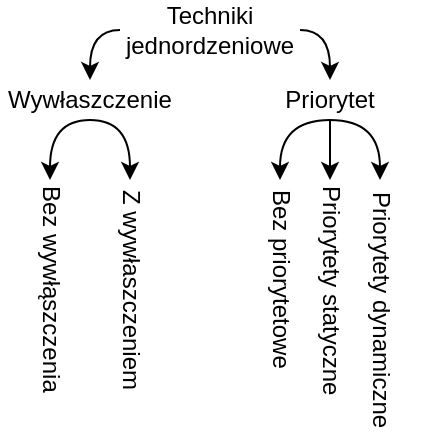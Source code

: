 <mxfile version="24.8.4">
  <diagram name="Page-1" id="naxJSvM8NTy55_panOLZ">
    <mxGraphModel dx="552" dy="298" grid="1" gridSize="10" guides="1" tooltips="1" connect="1" arrows="1" fold="1" page="1" pageScale="1" pageWidth="850" pageHeight="1100" math="0" shadow="0">
      <root>
        <mxCell id="0" />
        <mxCell id="1" parent="0" />
        <mxCell id="4XI6mp5D9phggYbXlTDS-10" style="edgeStyle=orthogonalEdgeStyle;rounded=0;orthogonalLoop=1;jettySize=auto;html=1;exitX=1;exitY=0.5;exitDx=0;exitDy=0;entryX=0.5;entryY=0;entryDx=0;entryDy=0;curved=1;strokeColor=default;" edge="1" parent="1" source="4XI6mp5D9phggYbXlTDS-6" target="4XI6mp5D9phggYbXlTDS-9">
          <mxGeometry relative="1" as="geometry" />
        </mxCell>
        <mxCell id="4XI6mp5D9phggYbXlTDS-11" style="edgeStyle=orthogonalEdgeStyle;rounded=0;orthogonalLoop=1;jettySize=auto;html=1;exitX=0;exitY=0.5;exitDx=0;exitDy=0;entryX=0.5;entryY=0;entryDx=0;entryDy=0;curved=1;strokeColor=default;" edge="1" parent="1" source="4XI6mp5D9phggYbXlTDS-6" target="4XI6mp5D9phggYbXlTDS-8">
          <mxGeometry relative="1" as="geometry" />
        </mxCell>
        <mxCell id="4XI6mp5D9phggYbXlTDS-6" value="Techniki jednordzeniowe" style="rounded=0;whiteSpace=wrap;html=1;fillColor=none;strokeColor=none;" vertex="1" parent="1">
          <mxGeometry x="380" y="40" width="90" height="30" as="geometry" />
        </mxCell>
        <mxCell id="4XI6mp5D9phggYbXlTDS-16" style="edgeStyle=orthogonalEdgeStyle;rounded=0;orthogonalLoop=1;jettySize=auto;html=1;exitX=0.5;exitY=1;exitDx=0;exitDy=0;entryX=0;entryY=0.5;entryDx=0;entryDy=0;curved=1;strokeColor=default;" edge="1" parent="1" source="4XI6mp5D9phggYbXlTDS-8" target="4XI6mp5D9phggYbXlTDS-13">
          <mxGeometry relative="1" as="geometry" />
        </mxCell>
        <mxCell id="4XI6mp5D9phggYbXlTDS-17" style="edgeStyle=orthogonalEdgeStyle;rounded=0;orthogonalLoop=1;jettySize=auto;html=1;exitX=0.5;exitY=1;exitDx=0;exitDy=0;entryX=0;entryY=0.5;entryDx=0;entryDy=0;curved=1;strokeColor=default;" edge="1" parent="1" source="4XI6mp5D9phggYbXlTDS-8" target="4XI6mp5D9phggYbXlTDS-14">
          <mxGeometry relative="1" as="geometry" />
        </mxCell>
        <mxCell id="4XI6mp5D9phggYbXlTDS-8" value="Wywłaszczenie" style="rounded=0;whiteSpace=wrap;html=1;fillColor=none;strokeColor=none;" vertex="1" parent="1">
          <mxGeometry x="320" y="80" width="90" height="20" as="geometry" />
        </mxCell>
        <mxCell id="4XI6mp5D9phggYbXlTDS-20" style="edgeStyle=orthogonalEdgeStyle;rounded=0;orthogonalLoop=1;jettySize=auto;html=1;exitX=0.5;exitY=1;exitDx=0;exitDy=0;entryX=0;entryY=0.5;entryDx=0;entryDy=0;curved=1;strokeColor=default;" edge="1" parent="1" source="4XI6mp5D9phggYbXlTDS-9" target="4XI6mp5D9phggYbXlTDS-18">
          <mxGeometry relative="1" as="geometry" />
        </mxCell>
        <mxCell id="4XI6mp5D9phggYbXlTDS-23" style="edgeStyle=orthogonalEdgeStyle;rounded=0;orthogonalLoop=1;jettySize=auto;html=1;exitX=0.5;exitY=1;exitDx=0;exitDy=0;entryX=0;entryY=0.5;entryDx=0;entryDy=0;curved=1;strokeColor=default;" edge="1" parent="1" source="4XI6mp5D9phggYbXlTDS-9" target="4XI6mp5D9phggYbXlTDS-19">
          <mxGeometry relative="1" as="geometry" />
        </mxCell>
        <mxCell id="4XI6mp5D9phggYbXlTDS-34" style="edgeStyle=orthogonalEdgeStyle;rounded=0;orthogonalLoop=1;jettySize=auto;html=1;exitX=0.5;exitY=1;exitDx=0;exitDy=0;entryX=0;entryY=0.5;entryDx=0;entryDy=0;strokeColor=default;" edge="1" parent="1" source="4XI6mp5D9phggYbXlTDS-9" target="4XI6mp5D9phggYbXlTDS-33">
          <mxGeometry relative="1" as="geometry" />
        </mxCell>
        <mxCell id="4XI6mp5D9phggYbXlTDS-9" value="Priorytet" style="rounded=0;whiteSpace=wrap;html=1;fillColor=none;strokeColor=none;" vertex="1" parent="1">
          <mxGeometry x="440" y="80" width="90" height="20" as="geometry" />
        </mxCell>
        <mxCell id="4XI6mp5D9phggYbXlTDS-13" value="Bez wywłąszczenia" style="rounded=0;whiteSpace=wrap;html=1;fillColor=none;direction=south;textDirection=vertical-rl;strokeColor=none;" vertex="1" parent="1">
          <mxGeometry x="335" y="130" width="20" height="110" as="geometry" />
        </mxCell>
        <mxCell id="4XI6mp5D9phggYbXlTDS-14" value="Z wywłaszczeniem" style="rounded=0;whiteSpace=wrap;html=1;fillColor=none;direction=south;textDirection=vertical-rl;strokeColor=none;" vertex="1" parent="1">
          <mxGeometry x="375" y="130" width="20" height="110" as="geometry" />
        </mxCell>
        <mxCell id="4XI6mp5D9phggYbXlTDS-18" value="Bez priorytetowe" style="rounded=0;whiteSpace=wrap;html=1;fillColor=none;direction=south;textDirection=vertical-rl;strokeColor=none;" vertex="1" parent="1">
          <mxGeometry x="450" y="130" width="20" height="100" as="geometry" />
        </mxCell>
        <mxCell id="4XI6mp5D9phggYbXlTDS-19" value="Priorytety dynamiczne" style="rounded=0;whiteSpace=wrap;html=1;fillColor=none;direction=south;textDirection=vertical-rl;strokeColor=none;" vertex="1" parent="1">
          <mxGeometry x="500" y="130" width="20" height="130" as="geometry" />
        </mxCell>
        <mxCell id="4XI6mp5D9phggYbXlTDS-33" value="Priorytety statyczne" style="rounded=0;whiteSpace=wrap;html=1;fillColor=none;direction=south;textDirection=vertical-rl;strokeColor=none;" vertex="1" parent="1">
          <mxGeometry x="475" y="130" width="20" height="110" as="geometry" />
        </mxCell>
      </root>
    </mxGraphModel>
  </diagram>
</mxfile>
